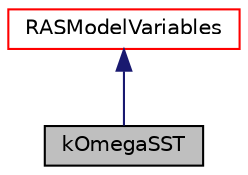 digraph "kOmegaSST"
{
  bgcolor="transparent";
  edge [fontname="Helvetica",fontsize="10",labelfontname="Helvetica",labelfontsize="10"];
  node [fontname="Helvetica",fontsize="10",shape=record];
  Node1 [label="kOmegaSST",height=0.2,width=0.4,color="black", fillcolor="grey75", style="filled" fontcolor="black"];
  Node2 -> Node1 [dir="back",color="midnightblue",fontsize="10",style="solid",fontname="Helvetica"];
  Node2 [label="RASModelVariables",height=0.2,width=0.4,color="red",URL="$classFoam_1_1incompressible_1_1RASModelVariables.html",tooltip="Abstract base class for objective functions. No point in making this runTime selectable since its chi..."];
}
